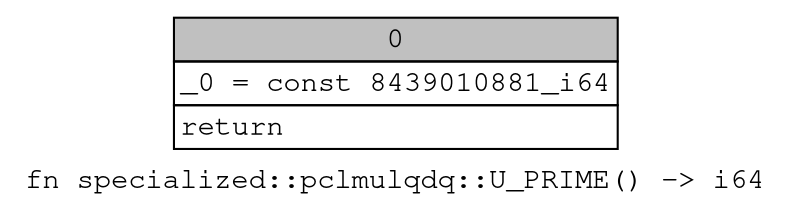 digraph Mir_0_71 {
    graph [fontname="Courier, monospace"];
    node [fontname="Courier, monospace"];
    edge [fontname="Courier, monospace"];
    label=<fn specialized::pclmulqdq::U_PRIME() -&gt; i64<br align="left"/>>;
    bb0__0_71 [shape="none", label=<<table border="0" cellborder="1" cellspacing="0"><tr><td bgcolor="gray" align="center" colspan="1">0</td></tr><tr><td align="left" balign="left">_0 = const 8439010881_i64<br/></td></tr><tr><td align="left">return</td></tr></table>>];
}
